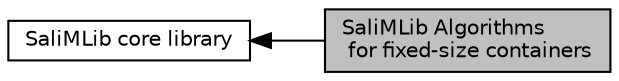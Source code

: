 digraph "SaliMLib Algorithms for fixed-size containers"
{
  edge [fontname="Helvetica",fontsize="10",labelfontname="Helvetica",labelfontsize="10"];
  node [fontname="Helvetica",fontsize="10",shape=record];
  rankdir=LR;
  Node0 [label="SaliMLib Algorithms\l for fixed-size containers",height=0.2,width=0.4,color="black", fillcolor="grey75", style="filled", fontcolor="black"];
  Node1 [label="SaliMLib core library",height=0.2,width=0.4,color="black", fillcolor="white", style="filled",URL="$group___c_plus_plus_part.html"];
  Node1->Node0 [shape=plaintext, dir="back", style="solid"];
}
